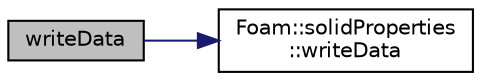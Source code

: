 digraph "writeData"
{
  bgcolor="transparent";
  edge [fontname="Helvetica",fontsize="10",labelfontname="Helvetica",labelfontsize="10"];
  node [fontname="Helvetica",fontsize="10",shape=record];
  rankdir="LR";
  Node1 [label="writeData",height=0.2,width=0.4,color="black", fillcolor="grey75", style="filled", fontcolor="black"];
  Node1 -> Node2 [color="midnightblue",fontsize="10",style="solid",fontname="Helvetica"];
  Node2 [label="Foam::solidProperties\l::writeData",height=0.2,width=0.4,color="black",URL="$a02372.html#a3f337a79b0eea9e1a8a6381894c6cdf9",tooltip="Write the solidProperties properties. "];
}
